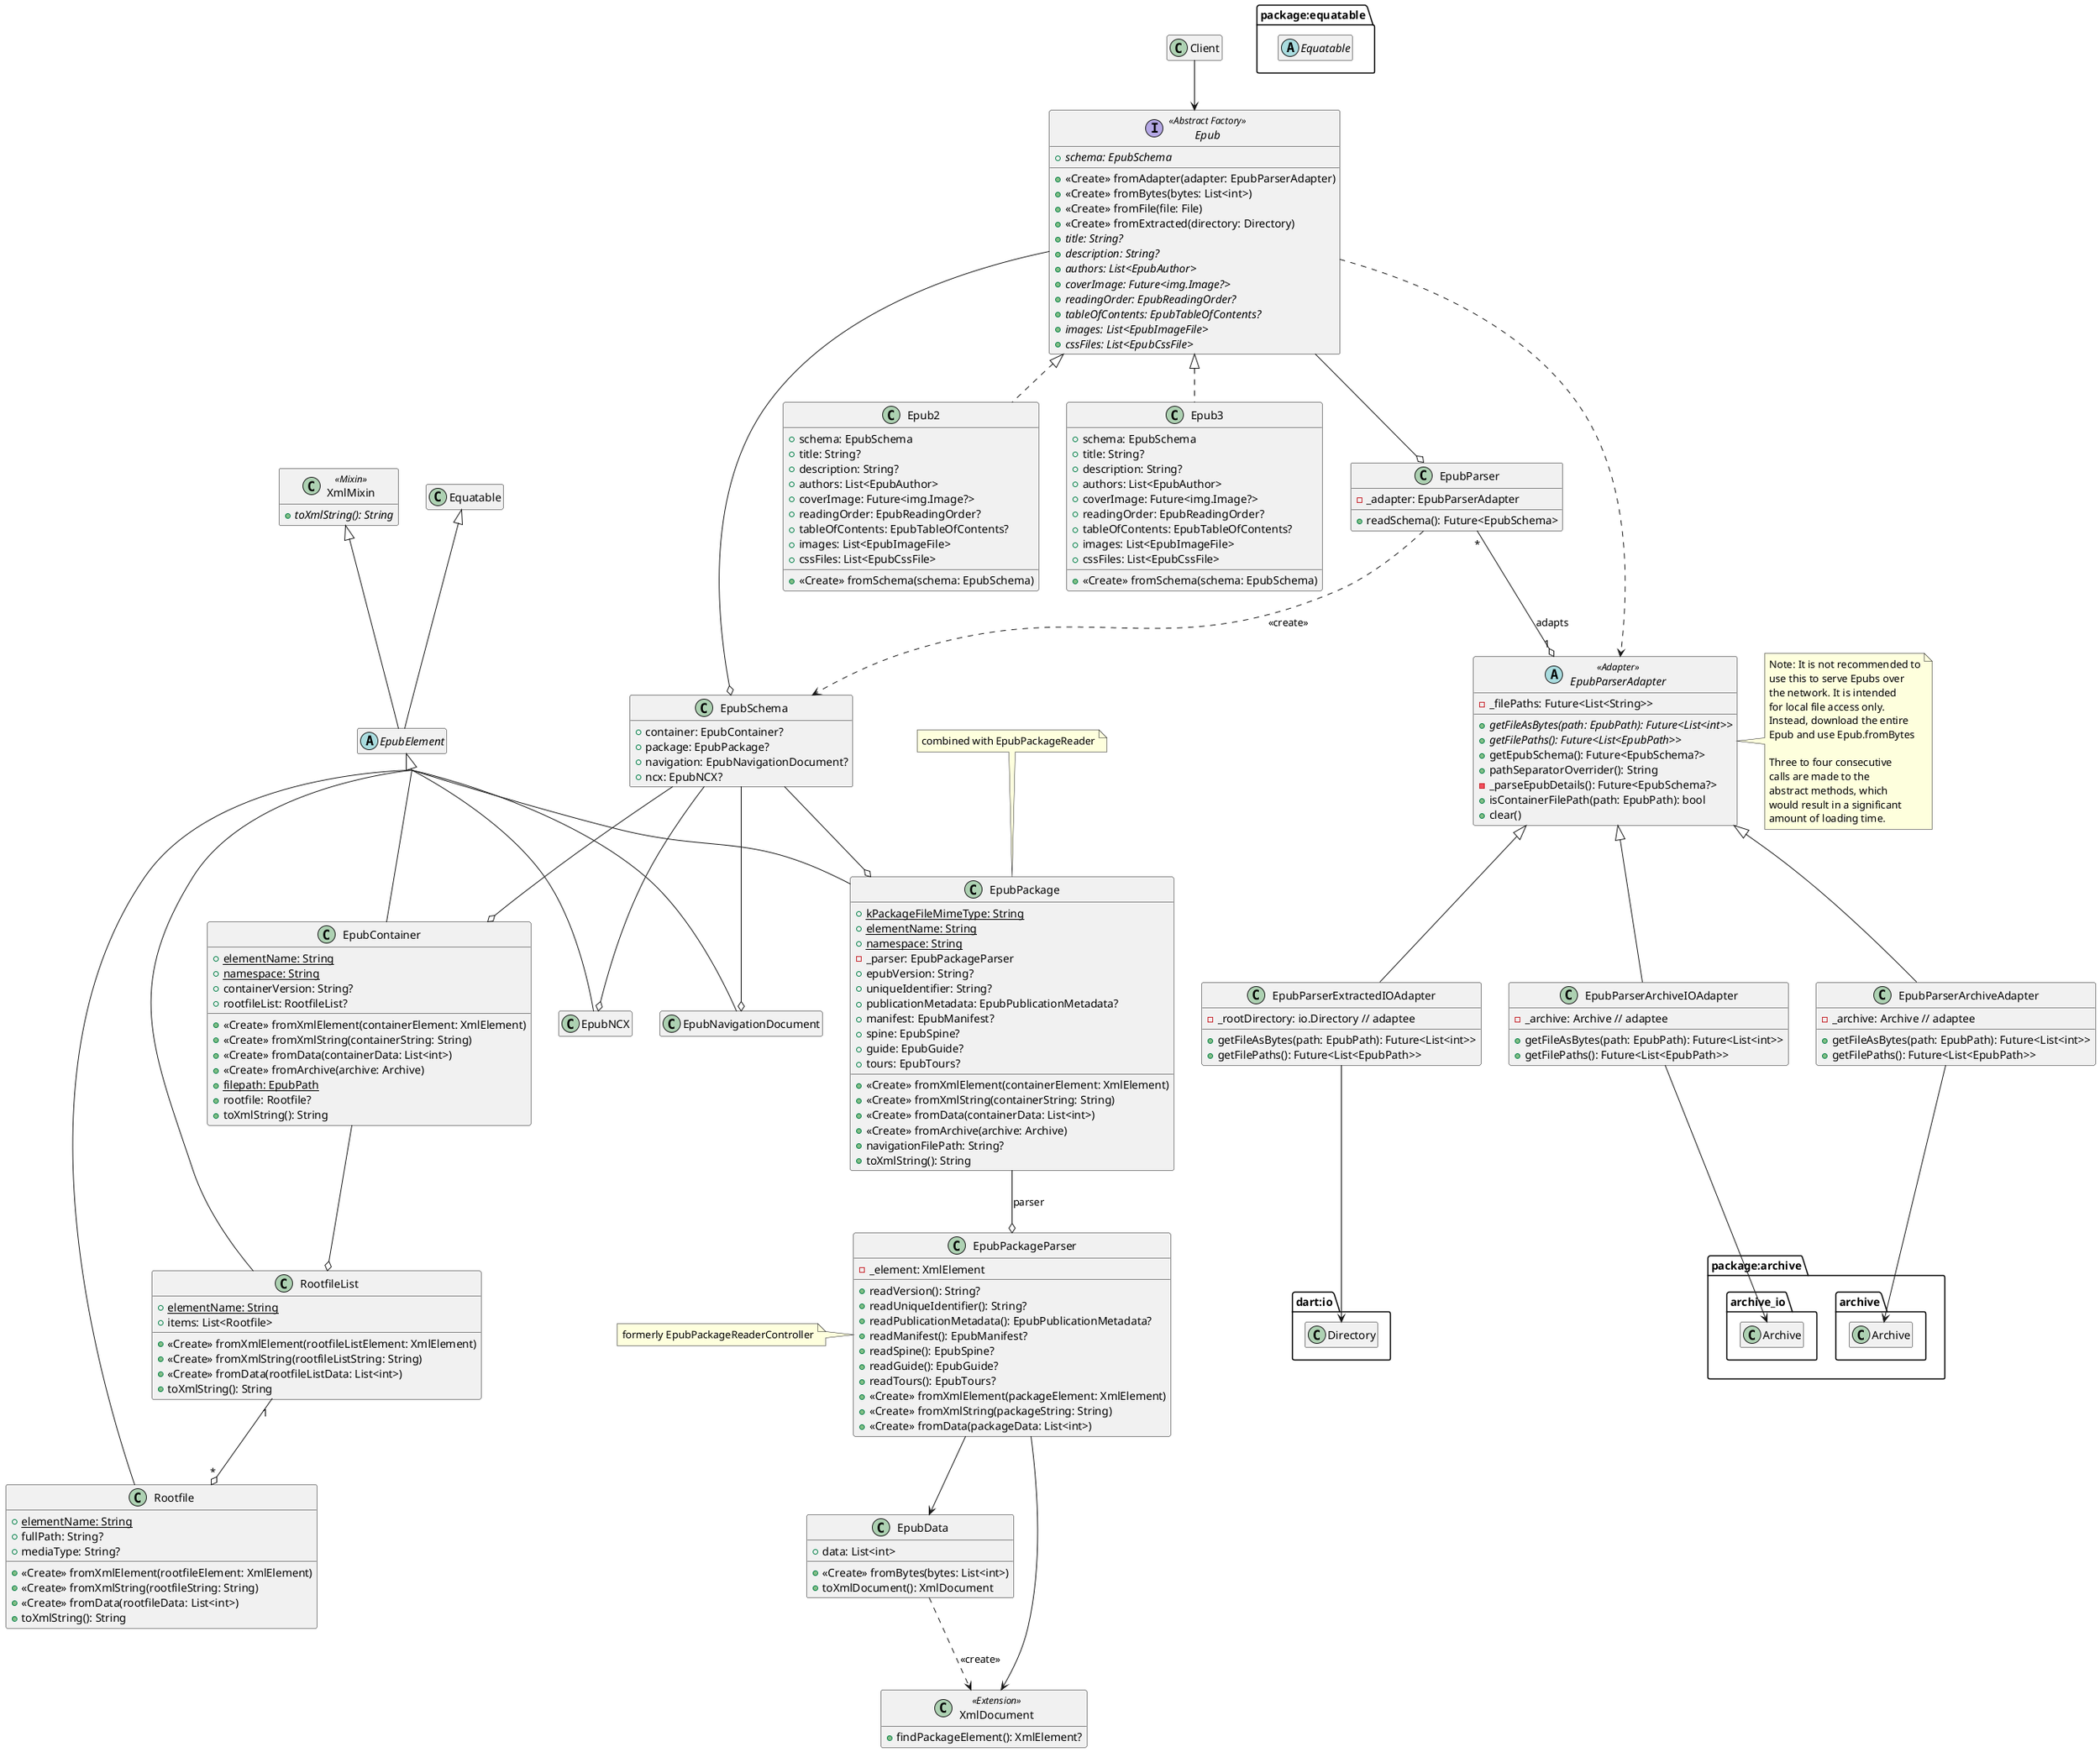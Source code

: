 @startuml PrototypeDesignClassDiagram
'skinparam linetype ortho
'skinparam backgroundColor transparent
'skinparam handwritten true
'skinparam monochrome true
'left to right direction
skinparam sequenceMessageAlign direction
hide empty members
hide empty description
'skinparam classAttributeIconSize 0
'skinparam style strictuml
skinparam groupInheritance 4

class Client

'Convert Epub to abstract
interface Epub <<Abstract Factory>> {
    +{abstract} schema: EpubSchema
    +<<Create>> fromAdapter(adapter: EpubParserAdapter)
    +<<Create>> fromBytes(bytes: List<int>)
    +<<Create>> fromFile(file: File)
    +<<Create>> fromExtracted(directory: Directory)
    +{abstract} {method} title: String?
    +{abstract} {method} description: String?
    +{abstract} {method} authors: List<EpubAuthor>
    +{abstract} {method} coverImage: Future<img.Image?>
    +{abstract} {method} readingOrder: EpubReadingOrder?
    +{abstract} {method} tableOfContents: EpubTableOfContents?
    +{abstract} {method} images: List<EpubImageFile>
    +{abstract} {method} cssFiles: List<EpubCssFile>
}

class Epub2 implements Epub {
    +schema: EpubSchema
    +<<Create>> fromSchema(schema: EpubSchema)
    +title: String?
    +description: String?
    +authors: List<EpubAuthor>
    +coverImage: Future<img.Image?>
    +readingOrder: EpubReadingOrder?
    +tableOfContents: EpubTableOfContents?
    +images: List<EpubImageFile>
    +cssFiles: List<EpubCssFile>
}

class Epub3 implements Epub {
    +schema: EpubSchema
    +<<Create>> fromSchema(schema: EpubSchema)
    +title: String?
    +description: String?
    +authors: List<EpubAuthor>
    +coverImage: Future<img.Image?>
    +readingOrder: EpubReadingOrder?
    +tableOfContents: EpubTableOfContents?
    +images: List<EpubImageFile>
    +cssFiles: List<EpubCssFile>
}

Client --> Epub

'PARSER ADAPTER

abstract EpubParserAdapter <<Adapter>> {
    -_filePaths: Future<List<String>>
    +{abstract} getFileAsBytes(path: EpubPath): Future<List<int>>
    +{abstract} getFilePaths(): Future<List<EpubPath>>
    +getEpubSchema(): Future<EpubSchema?>
    +pathSeparatorOverrider(): String
    -_parseEpubDetails(): Future<EpubSchema?>
    +isContainerFilePath(path: EpubPath): bool
    +clear()
}

note right of EpubParserAdapter
    Note: It is not recommended to
    use this to serve Epubs over
    the network. It is intended
    for local file access only.
    Instead, download the entire
    Epub and use Epub.fromBytes

    Three to four consecutive
    calls are made to the
    abstract methods, which
    would result in a significant
    amount of loading time.
end note

package "package:archive" as archive {
    namespace archive.archive {
        class Archive
    }

    namespace archive.archive_io {
        class Archive
    }
}

class EpubParserArchiveAdapter extends EpubParserAdapter {
    -_archive: Archive // adaptee
    +getFileAsBytes(path: EpubPath): Future<List<int>>
    +getFilePaths(): Future<List<EpubPath>>
}
EpubParserArchiveAdapter --> archive.archive.Archive
class EpubParserArchiveIOAdapter extends EpubParserAdapter {
    -_archive: Archive // adaptee
    +getFileAsBytes(path: EpubPath): Future<List<int>>
    +getFilePaths(): Future<List<EpubPath>>
}
EpubParserArchiveIOAdapter --> archive.archive_io.Archive

class EpubParserExtractedIOAdapter extends EpubParserAdapter {
    -_rootDirectory: io.Directory // adaptee
    +getFileAsBytes(path: EpubPath): Future<List<int>>
    +getFilePaths(): Future<List<EpubPath>>
}
EpubParserExtractedIOAdapter --> "dart:io.Directory"

'PARSER

class EpubParser {
    -_adapter: EpubParserAdapter
    +readSchema(): Future<EpubSchema>
}
Epub --o EpubParser
EpubParser "*" --o "1" EpubParserAdapter : adapts
'Separate parser (Abstract Factory) for navigation based on package.epubVersion

'EPUB SCHEMA

class EpubSchema {
    +container: EpubContainer?
    +package: EpubPackage?
    +navigation: EpubNavigationDocument?
    +ncx: EpubNCX?
}
class EpubNavigationDocument extends EpubElement
class EpubNCX extends EpubElement
EpubSchema --o EpubNavigationDocument
EpubSchema --o EpubNCX

EpubParser ..> EpubSchema : <<create>>
Epub --o EpubSchema
Epub ..> EpubParserAdapter

class XmlMixin <<Mixin>> {
    {abstract} +toXmlString(): String
}

package "package:equatable" as equatable {
    abstract Equatable
}

abstract EpubElement extends XmlMixin, Equatable

class EpubContainer extends EpubElement {
    +{static} elementName: String
    +{static} namespace: String
    +containerVersion: String?
    +rootfileList: RootfileList?
    +<<Create>> fromXmlElement(containerElement: XmlElement)
    +<<Create>> fromXmlString(containerString: String)
    +<<Create>> fromData(containerData: List<int>)
    +<<Create>> fromArchive(archive: Archive)
    +{static} {method} filepath: EpubPath
    +{method} rootfile: Rootfile?
    +toXmlString(): String
}
EpubSchema --o EpubContainer

class RootfileList extends EpubElement {
    +{static} elementName: String
    +items: List<Rootfile>
    +<<Create>> fromXmlElement(rootfileListElement: XmlElement)
    +<<Create>> fromXmlString(rootfileListString: String)
    +<<Create>> fromData(rootfileListData: List<int>)
    +toXmlString(): String
}
EpubContainer --o RootfileList

class Rootfile extends EpubElement {
    +{static} elementName: String
    +fullPath: String?
    +mediaType: String?
    +<<Create>> fromXmlElement(rootfileElement: XmlElement)
    +<<Create>> fromXmlString(rootfileString: String)
    +<<Create>> fromData(rootfileData: List<int>)
    +toXmlString(): String
}
RootfileList "1" --o "*" Rootfile

class EpubPackage extends EpubElement {
    +{static} kPackageFileMimeType: String
    +{static} elementName: String
    +{static} namespace: String
    -_parser: EpubPackageParser
    +epubVersion: String?
    +uniqueIdentifier: String?
    +publicationMetadata: EpubPublicationMetadata?
    +manifest: EpubManifest?
    +spine: EpubSpine?
    +guide: EpubGuide?
    +tours: EpubTours?
    +<<Create>> fromXmlElement(containerElement: XmlElement)
    +<<Create>> fromXmlString(containerString: String)
    +<<Create>> fromData(containerData: List<int>)
    +<<Create>> fromArchive(archive: Archive)
    +{method} navigationFilePath: String?
    +toXmlString(): String
}
EpubSchema --o EpubPackage
note top of EpubPackage : combined with EpubPackageReader

class EpubData {
    +data: List<int>
    +<<Create>> fromBytes(bytes: List<int>)
    +toXmlDocument(): XmlDocument
}

class XmlDocument <<Extension>> {
    +findPackageElement(): XmlElement?
}
EpubData ..> XmlDocument : <<create>>


class EpubPackageParser {
    -_element: XmlElement
    +readVersion(): String?
    +readUniqueIdentifier(): String?
    +readPublicationMetadata(): EpubPublicationMetadata?
    +readManifest(): EpubManifest?
    +readSpine(): EpubSpine?
    +readGuide(): EpubGuide?
    +readTours(): EpubTours?
    +<<Create>> fromXmlElement(packageElement: XmlElement)
    +<<Create>> fromXmlString(packageString: String)
    +<<Create>> fromData(packageData: List<int>)
}
note left of EpubPackageParser : formerly EpubPackageReaderController
EpubPackageParser --> EpubData
EpubPackageParser --> XmlDocument
EpubPackage --o EpubPackageParser : parser

@enduml